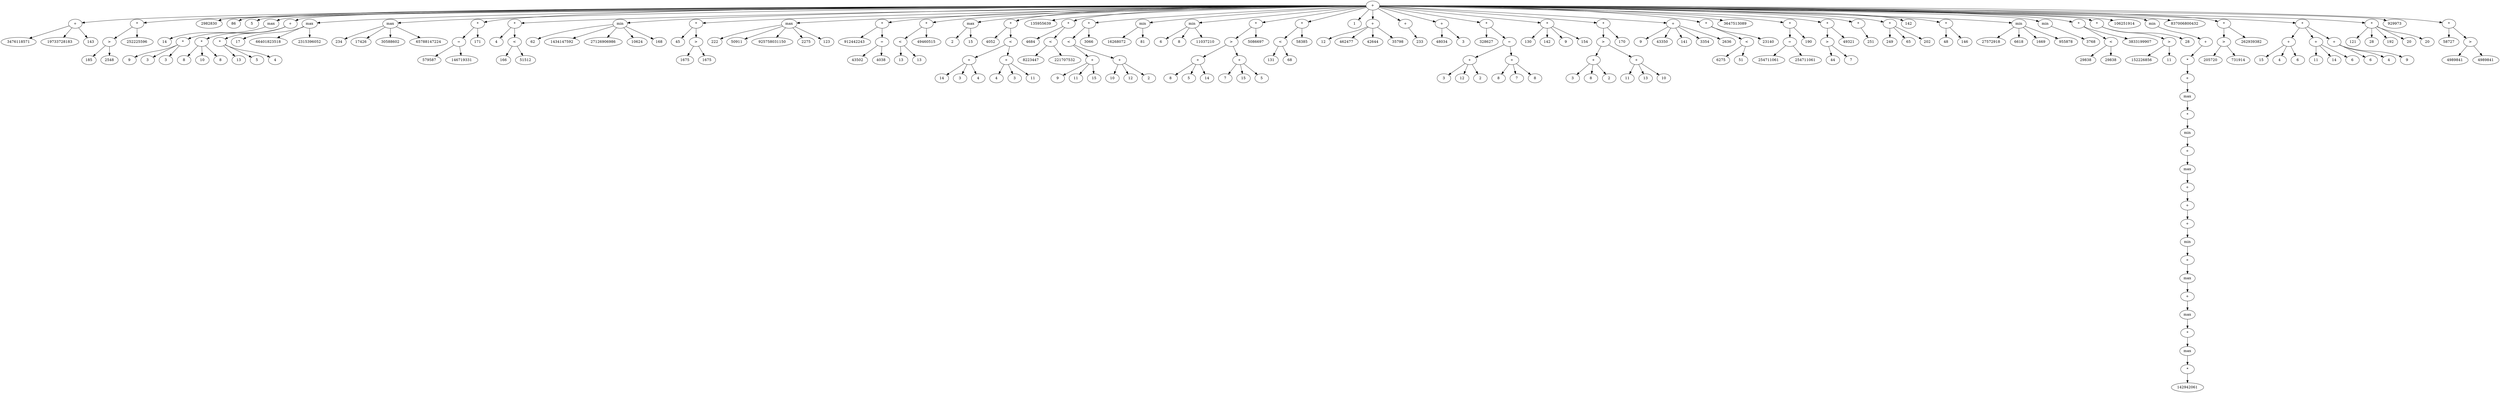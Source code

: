 digraph day16 {
g92940 [label="+", op="+", value=1922490999789];
"43u1pd" [label="+", op="+", value=23209846897];
"3nrbdo" [label=3476118571, op=val, value=3476118571];
"43u1pd" -> "3nrbdo";
bfz0ub [label=19733728183, op=val, value=19733728183];
"43u1pd" -> bfz0ub;
m1hylo [label=143, op=val, value=143];
"43u1pd" -> m1hylo;
g92940 -> "43u1pd";
x60tbs [label="*", op="*", value=0];
eqaf51 [label=">", op=">", value=0];
gd4qxn [label=185, op=val, value=185];
eqaf51 -> gd4qxn;
"9clx3y" [label=2548, op=val, value=2548];
eqaf51 -> "9clx3y";
x60tbs -> eqaf51;
xazma3 [label=252225596, op=val, value=252225596];
x60tbs -> xazma3;
g92940 -> x60tbs;
"5n0ujx" [label=2982830, op=val, value=2982830];
g92940 -> "5n0ujx";
"48v8vk" [label=86, op=val, value=86];
g92940 -> "48v8vk";
"9osdks" [label=5, op=val, value=5];
g92940 -> "9osdks";
g6igy0 [label=max, op=max, value=14];
xb2em4 [label=14, op=val, value=14];
g6igy0 -> xb2em4;
g92940 -> g6igy0;
nhnzfc [label="+", op="+", value=981];
cuqel8 [label="*", op="*", value=81];
"1accve" [label=9, op=val, value=9];
cuqel8 -> "1accve";
e8quqn [label=3, op=val, value=3];
cuqel8 -> e8quqn;
"2lyaee" [label=3, op=val, value=3];
cuqel8 -> "2lyaee";
nhnzfc -> cuqel8;
"6kzs7c" [label="*", op="*", value=640];
fpmk17 [label=8, op=val, value=8];
"6kzs7c" -> fpmk17;
t3rt17 [label=10, op=val, value=10];
"6kzs7c" -> t3rt17;
r4yylq [label=8, op=val, value=8];
"6kzs7c" -> r4yylq;
nhnzfc -> "6kzs7c";
"6aykdq" [label="*", op="*", value=260];
"7fi1jz" [label=13, op=val, value=13];
"6aykdq" -> "7fi1jz";
"57fmk2" [label=5, op=val, value=5];
"6aykdq" -> "57fmk2";
hkruh4 [label=4, op=val, value=4];
"6aykdq" -> hkruh4;
nhnzfc -> "6aykdq";
g92940 -> nhnzfc;
dytwfk [label=max, op=max, value=66401823518];
ld0nae [label=17, op=val, value=17];
dytwfk -> ld0nae;
s7wx3d [label=66401823518, op=val, value=66401823518];
dytwfk -> s7wx3d;
tiqow8 [label=2315396052, op=val, value=2315396052];
dytwfk -> tiqow8;
g92940 -> dytwfk;
yzwrzh [label=max, op=max, value=65788147224];
xe6zq7 [label=234, op=val, value=234];
yzwrzh -> xe6zq7;
f4vgr0 [label=17426, op=val, value=17426];
yzwrzh -> f4vgr0;
"1wbwjf" [label=30588602, op=val, value=30588602];
yzwrzh -> "1wbwjf";
c8luul [label=65788147224, op=val, value=65788147224];
yzwrzh -> c8luul;
g92940 -> yzwrzh;
lgfhjk [label="*", op="*", value=0];
f7pmvc [label="=", op="=", value=0];
yiadng [label=579587, op=val, value=579587];
f7pmvc -> yiadng;
zb4hkt [label=146719331, op=val, value=146719331];
f7pmvc -> zb4hkt;
lgfhjk -> f7pmvc;
oi650r [label=171, op=val, value=171];
lgfhjk -> oi650r;
g92940 -> lgfhjk;
dx87r5 [label="*", op="*", value=4];
jayt0t [label=4, op=val, value=4];
dx87r5 -> jayt0t;
wlz4rd [label="<", op="<", value=1];
qonklc [label=166, op=val, value=166];
wlz4rd -> qonklc;
iqfk3v [label=51512, op=val, value=51512];
wlz4rd -> iqfk3v;
dx87r5 -> wlz4rd;
g92940 -> dx87r5;
hossnb [label=min, op=min, value=62];
g7ao5i [label=62, op=val, value=62];
hossnb -> g7ao5i;
pty1gk [label=1434147592, op=val, value=1434147592];
hossnb -> pty1gk;
jkel3q [label=27126906986, op=val, value=27126906986];
hossnb -> jkel3q;
a95qww [label=10624, op=val, value=10624];
hossnb -> a95qww;
"3fy799" [label=168, op=val, value=168];
hossnb -> "3fy799";
g92940 -> hossnb;
t6l5fc [label="*", op="*", value=0];
"0bfsoc" [label=45, op=val, value=45];
t6l5fc -> "0bfsoc";
"2uuzhz" [label=">", op=">", value=0];
fi0ny9 [label=1675, op=val, value=1675];
"2uuzhz" -> fi0ny9;
"8rer9g" [label=1675, op=val, value=1675];
"2uuzhz" -> "8rer9g";
t6l5fc -> "2uuzhz";
g92940 -> t6l5fc;
bkkevm [label=max, op=max, value=925758031150];
fnlknc [label=222, op=val, value=222];
bkkevm -> fnlknc;
ofoj0w [label=50911, op=val, value=50911];
bkkevm -> ofoj0w;
"6fkjmw" [label=925758031150, op=val, value=925758031150];
bkkevm -> "6fkjmw";
udycr5 [label=2275, op=val, value=2275];
bkkevm -> udycr5;
"2rbber" [label=123, op=val, value=123];
bkkevm -> "2rbber";
g92940 -> bkkevm;
h07gk4 [label="*", op="*", value=0];
"8ryc54" [label=912442243, op=val, value=912442243];
h07gk4 -> "8ryc54";
olb2gl [label="=", op="=", value=0];
"1eic0u" [label=43502, op=val, value=43502];
olb2gl -> "1eic0u";
zlzqse [label=4038, op=val, value=4038];
olb2gl -> zlzqse;
h07gk4 -> olb2gl;
g92940 -> h07gk4;
"8ymov3" [label="*", op="*", value=0];
c3acqt [label="<", op="<", value=0];
bwvlon [label=13, op=val, value=13];
c3acqt -> bwvlon;
"9xd8iw" [label=13, op=val, value=13];
c3acqt -> "9xd8iw";
"8ymov3" -> c3acqt;
"5mgjb2" [label=49460515, op=val, value=49460515];
"8ymov3" -> "5mgjb2";
g92940 -> "8ymov3";
"6b138n" [label=max, op=max, value=15];
wah2y2 [label=2, op=val, value=2];
"6b138n" -> wah2y2;
zc0ysd [label=15, op=val, value=15];
"6b138n" -> zc0ysd;
g92940 -> "6b138n";
"2zi4q5" [label="*", op="*", value=0];
st9y4n [label=4052, op=val, value=4052];
"2zi4q5" -> st9y4n;
y2fmi9 [label="<", op="<", value=0];
noengq [label="+", op="+", value=21];
"0khgbc" [label=14, op=val, value=14];
noengq -> "0khgbc";
fh1ps4 [label=3, op=val, value=3];
noengq -> fh1ps4;
tunn9n [label=4, op=val, value=4];
noengq -> tunn9n;
y2fmi9 -> noengq;
xf25n3 [label="+", op="+", value=18];
u2jg7s [label=4, op=val, value=4];
xf25n3 -> u2jg7s;
vzvmjo [label=3, op=val, value=3];
xf25n3 -> vzvmjo;
"8pqtdy" [label=11, op=val, value=11];
xf25n3 -> "8pqtdy";
y2fmi9 -> xf25n3;
"2zi4q5" -> y2fmi9;
g92940 -> "2zi4q5";
rofjyq [label=135955639, op=val, value=135955639];
g92940 -> rofjyq;
"3xexvs" [label="*", op="*", value=4684];
b11af8 [label=4684, op=val, value=4684];
"3xexvs" -> b11af8;
"7x0l18" [label="<", op="<", value=1];
q85413 [label=8223447, op=val, value=8223447];
"7x0l18" -> q85413;
eamjgi [label=221707532, op=val, value=221707532];
"7x0l18" -> eamjgi;
"3xexvs" -> "7x0l18";
g92940 -> "3xexvs";
fkhwtk [label="*", op="*", value=0];
"33hs60" [label="<", op="<", value=0];
"4hibpq" [label="+", op="+", value=35];
"9t864t" [label=9, op=val, value=9];
"4hibpq" -> "9t864t";
"00lyyz" [label=11, op=val, value=11];
"4hibpq" -> "00lyyz";
vs9jke [label=15, op=val, value=15];
"4hibpq" -> vs9jke;
"33hs60" -> "4hibpq";
jsb85u [label="+", op="+", value=24];
hhk2j3 [label=10, op=val, value=10];
jsb85u -> hhk2j3;
wrlk3o [label=12, op=val, value=12];
jsb85u -> wrlk3o;
"0yo0re" [label=2, op=val, value=2];
jsb85u -> "0yo0re";
"33hs60" -> jsb85u;
fkhwtk -> "33hs60";
zy1k0w [label=3066, op=val, value=3066];
fkhwtk -> zy1k0w;
g92940 -> fkhwtk;
sb5uiq [label=min, op=min, value=81];
xhk2l1 [label=16268072, op=val, value=16268072];
sb5uiq -> xhk2l1;
q9f0yh [label=81, op=val, value=81];
sb5uiq -> q9f0yh;
g92940 -> sb5uiq;
pt5x1r [label=min, op=min, value=6];
u8fqvf [label=6, op=val, value=6];
pt5x1r -> u8fqvf;
honbxs [label=8, op=val, value=8];
pt5x1r -> honbxs;
sqj5gn [label=11037210, op=val, value=11037210];
pt5x1r -> sqj5gn;
g92940 -> pt5x1r;
rocprl [label="*", op="*", value=0];
w159ut [label=">", op=">", value=0];
tkdh2z [label="+", op="+", value=27];
dt75rm [label=8, op=val, value=8];
tkdh2z -> dt75rm;
xfdc3g [label=5, op=val, value=5];
tkdh2z -> xfdc3g;
"79rg3d" [label=14, op=val, value=14];
tkdh2z -> "79rg3d";
w159ut -> tkdh2z;
qqb8ut [label="+", op="+", value=27];
fz3x3u [label=7, op=val, value=7];
qqb8ut -> fz3x3u;
bz6dxe [label=15, op=val, value=15];
qqb8ut -> bz6dxe;
gu08aj [label=5, op=val, value=5];
qqb8ut -> gu08aj;
w159ut -> qqb8ut;
rocprl -> w159ut;
"3uep60" [label=5086697, op=val, value=5086697];
rocprl -> "3uep60";
g92940 -> rocprl;
x1db8c [label="*", op="*", value=0];
"6huqua" [label="<", op="<", value=0];
"54ms2c" [label=131, op=val, value=131];
"6huqua" -> "54ms2c";
"3jj5hb" [label=68, op=val, value=68];
"6huqua" -> "3jj5hb";
x1db8c -> "6huqua";
"4regdc" [label=58385, op=val, value=58385];
x1db8c -> "4regdc";
g92940 -> x1db8c;
"6penh4" [label=1, op=val, value=1];
g92940 -> "6penh4";
yyc29u [label="+", op="+", value=540931];
ovd95z [label=12, op=val, value=12];
yyc29u -> ovd95z;
j5lxb3 [label=462477, op=val, value=462477];
yyc29u -> j5lxb3;
ti3bom [label=42644, op=val, value=42644];
yyc29u -> ti3bom;
e517xr [label=35798, op=val, value=35798];
yyc29u -> e517xr;
g92940 -> yyc29u;
pvu084 [label="+", op="+", value=233];
a2vrkg [label=233, op=val, value=233];
pvu084 -> a2vrkg;
g92940 -> pvu084;
"6ihcxl" [label="+", op="+", value=48037];
e7lwh9 [label=48034, op=val, value=48034];
"6ihcxl" -> e7lwh9;
c3vvg8 [label=3, op=val, value=3];
"6ihcxl" -> c3vvg8;
g92940 -> "6ihcxl";
u645k0 [label="*", op="*", value=0];
ccdipc [label=328627, op=val, value=328627];
u645k0 -> ccdipc;
jlfppg [label="=", op="=", value=0];
a6vw7f [label="+", op="+", value=17];
tfzhil [label=3, op=val, value=3];
a6vw7f -> tfzhil;
riumlz [label=12, op=val, value=12];
a6vw7f -> riumlz;
imp8dl [label=2, op=val, value=2];
a6vw7f -> imp8dl;
jlfppg -> a6vw7f;
akfay3 [label="+", op="+", value=23];
"4qcfck" [label=8, op=val, value=8];
akfay3 -> "4qcfck";
c82lhi [label=7, op=val, value=7];
akfay3 -> c82lhi;
"6c2f9l" [label=8, op=val, value=8];
akfay3 -> "6c2f9l";
jlfppg -> akfay3;
u645k0 -> jlfppg;
g92940 -> u645k0;
"88qubl" [label="*", op="*", value=25585560];
n0fo2f [label=130, op=val, value=130];
"88qubl" -> n0fo2f;
"1c7tnh" [label=142, op=val, value=142];
"88qubl" -> "1c7tnh";
a8kq3x [label=9, op=val, value=9];
"88qubl" -> a8kq3x;
"86jozm" [label=154, op=val, value=154];
"88qubl" -> "86jozm";
g92940 -> "88qubl";
kp1vwo [label="*", op="*", value=0];
avb7gd [label=">", op=">", value=0];
sockkd [label="+", op="+", value=13];
vinkq1 [label=3, op=val, value=3];
sockkd -> vinkq1;
"35logs" [label=8, op=val, value=8];
sockkd -> "35logs";
h84bh8 [label=2, op=val, value=2];
sockkd -> h84bh8;
avb7gd -> sockkd;
jk6rm4 [label="+", op="+", value=34];
ashpvu [label=11, op=val, value=11];
jk6rm4 -> ashpvu;
"0btvzy" [label=13, op=val, value=13];
jk6rm4 -> "0btvzy";
cxi09t [label=10, op=val, value=10];
jk6rm4 -> cxi09t;
avb7gd -> jk6rm4;
kp1vwo -> avb7gd;
my6z07 [label=170, op=val, value=170];
kp1vwo -> my6z07;
g92940 -> kp1vwo;
vhlbbd [label="+", op="+", value=49490];
"6r4kw0" [label=9, op=val, value=9];
vhlbbd -> "6r4kw0";
gcfsv6 [label=43350, op=val, value=43350];
vhlbbd -> gcfsv6;
"3qdnj4" [label=141, op=val, value=141];
vhlbbd -> "3qdnj4";
"9g6fbl" [label=3354, op=val, value=3354];
vhlbbd -> "9g6fbl";
bomi3o [label=2636, op=val, value=2636];
vhlbbd -> bomi3o;
g92940 -> vhlbbd;
eiwuhk [label="*", op="*", value=0];
dwed56 [label="<", op="<", value=0];
te1e6f [label=6275, op=val, value=6275];
dwed56 -> te1e6f;
hxzbce [label=51, op=val, value=51];
dwed56 -> hxzbce;
eiwuhk -> dwed56;
rlqys1 [label=23140, op=val, value=23140];
eiwuhk -> rlqys1;
g92940 -> eiwuhk;
"2ex15t" [label=3647513089, op=val, value=3647513089];
g92940 -> "2ex15t";
p1ydhd [label="*", op="*", value=190];
"2hfetw" [label="=", op="=", value=1];
"6ohu2m" [label=254711061, op=val, value=254711061];
"2hfetw" -> "6ohu2m";
"68k17d" [label=254711061, op=val, value=254711061];
"2hfetw" -> "68k17d";
p1ydhd -> "2hfetw";
dazbki [label=190, op=val, value=190];
p1ydhd -> dazbki;
g92940 -> p1ydhd;
ffgdyu [label="*", op="*", value=49321];
fuy3rg [label=">", op=">", value=1];
txpf4r [label=44, op=val, value=44];
fuy3rg -> txpf4r;
psq954 [label=7, op=val, value=7];
fuy3rg -> psq954;
ffgdyu -> fuy3rg;
ma63t0 [label=49321, op=val, value=49321];
ffgdyu -> ma63t0;
g92940 -> ffgdyu;
ye5sq0 [label="*", op="*", value=251];
y5w3wf [label=251, op=val, value=251];
ye5sq0 -> y5w3wf;
g92940 -> ye5sq0;
"5tpz9z" [label="*", op="*", value=3269370];
kf2uip [label=249, op=val, value=249];
"5tpz9z" -> kf2uip;
aw78z0 [label=65, op=val, value=65];
"5tpz9z" -> aw78z0;
vorkrr [label=202, op=val, value=202];
"5tpz9z" -> vorkrr;
g92940 -> "5tpz9z";
"36u06l" [label=142, op=val, value=142];
g92940 -> "36u06l";
ksva39 [label="*", op="*", value=7008];
jjmkw6 [label=48, op=val, value=48];
ksva39 -> jjmkw6;
p9vv45 [label=146, op=val, value=146];
ksva39 -> p9vv45;
g92940 -> ksva39;
"4leyqp" [label=min, op=min, value=1669];
kr6aye [label=27572918, op=val, value=27572918];
"4leyqp" -> kr6aye;
loiwl0 [label=6618, op=val, value=6618];
"4leyqp" -> loiwl0;
a2ltlq [label=1669, op=val, value=1669];
"4leyqp" -> a2ltlq;
"27oapi" [label=955878, op=val, value=955878];
"4leyqp" -> "27oapi";
g92940 -> "4leyqp";
t20e6y [label=min, op=min, value=3768];
u92o7s [label=3768, op=val, value=3768];
t20e6y -> u92o7s;
g92940 -> t20e6y;
"18rb9d" [label="*", op="*", value=0];
"0p2qv1" [label="<", op="<", value=0];
o0tt2n [label=29838, op=val, value=29838];
"0p2qv1" -> o0tt2n;
tieetd [label=29838, op=val, value=29838];
"0p2qv1" -> tieetd;
"18rb9d" -> "0p2qv1";
lgh0ye [label=3833199907, op=val, value=3833199907];
"18rb9d" -> lgh0ye;
g92940 -> "18rb9d";
gq85n0 [label="*", op="*", value=28];
v7l4g9 [label=">", op=">", value=1];
t9mchl [label=152226856, op=val, value=152226856];
v7l4g9 -> t9mchl;
waqv8p [label=11, op=val, value=11];
v7l4g9 -> waqv8p;
gq85n0 -> v7l4g9;
e4inhp [label=28, op=val, value=28];
gq85n0 -> e4inhp;
g92940 -> gq85n0;
"39c96l" [label=106251914, op=val, value=106251914];
g92940 -> "39c96l";
"125lj5" [label=min, op=min, value=142942061];
"1tg3dx" [label="+", op="+", value=142942061];
xgza34 [label="*", op="*", value=142942061];
ov05ci [label="+", op="+", value=142942061];
ebpyjd [label=max, op=max, value=142942061];
dog4n8 [label="*", op="*", value=142942061];
cq4hj0 [label=min, op=min, value=142942061];
swst97 [label="+", op="+", value=142942061];
zht95s [label=max, op=max, value=142942061];
qnmij2 [label="+", op="+", value=142942061];
"6mqito" [label="+", op="+", value=142942061];
j82zga [label="+", op="+", value=142942061];
"5v9kzv" [label=min, op=min, value=142942061];
f9yaib [label="+", op="+", value=142942061];
"70w6z7" [label=max, op=max, value=142942061];
y94rg2 [label="+", op="+", value=142942061];
"6yr9nz" [label=max, op=max, value=142942061];
"1dk1b1" [label="*", op="*", value=142942061];
"8enr29" [label=max, op=max, value=142942061];
q5v6dz [label="*", op="*", value=142942061];
pqudrn [label=142942061, op=val, value=142942061];
q5v6dz -> pqudrn;
"8enr29" -> q5v6dz;
"1dk1b1" -> "8enr29";
"6yr9nz" -> "1dk1b1";
y94rg2 -> "6yr9nz";
"70w6z7" -> y94rg2;
f9yaib -> "70w6z7";
"5v9kzv" -> f9yaib;
j82zga -> "5v9kzv";
"6mqito" -> j82zga;
qnmij2 -> "6mqito";
zht95s -> qnmij2;
swst97 -> zht95s;
cq4hj0 -> swst97;
dog4n8 -> cq4hj0;
ebpyjd -> dog4n8;
ov05ci -> ebpyjd;
xgza34 -> ov05ci;
"1tg3dx" -> xgza34;
"125lj5" -> "1tg3dx";
g92940 -> "125lj5";
"6088i1" [label=837006800432, op=val, value=837006800432];
g92940 -> "6088i1";
"20bix0" [label="*", op="*", value=0];
ho6q5u [label=">", op=">", value=0];
k5k1tj [label=205720, op=val, value=205720];
ho6q5u -> k5k1tj;
esjjbv [label=731914, op=val, value=731914];
ho6q5u -> esjjbv;
"20bix0" -> ho6q5u;
nd6e7b [label=262939382, op=val, value=262939382];
"20bix0" -> nd6e7b;
g92940 -> "20bix0";
jlyeeh [label="*", op="*", value=14725];
qb6r17 [label="+", op="+", value=25];
yu0neq [label=15, op=val, value=15];
qb6r17 -> yu0neq;
"78fhs9" [label=4, op=val, value=4];
qb6r17 -> "78fhs9";
ptzr40 [label=6, op=val, value=6];
qb6r17 -> ptzr40;
jlyeeh -> qb6r17;
u12bzw [label="+", op="+", value=31];
qdlc6k [label=11, op=val, value=11];
u12bzw -> qdlc6k;
k7y4uh [label=14, op=val, value=14];
u12bzw -> k7y4uh;
z7t856 [label=6, op=val, value=6];
u12bzw -> z7t856;
jlyeeh -> u12bzw;
c6pv69 [label="+", op="+", value=19];
bbf9lg [label=6, op=val, value=6];
c6pv69 -> bbf9lg;
xh46bn [label=4, op=val, value=4];
c6pv69 -> xh46bn;
c8g90e [label=9, op=val, value=9];
c6pv69 -> c8g90e;
jlyeeh -> c6pv69;
g92940 -> jlyeeh;
fmu7sv [label="*", op="*", value=260198400];
"27960q" [label=121, op=val, value=121];
fmu7sv -> "27960q";
vuczgo [label=28, op=val, value=28];
fmu7sv -> vuczgo;
nftt7w [label=192, op=val, value=192];
fmu7sv -> nftt7w;
jw7bqc [label=20, op=val, value=20];
fmu7sv -> jw7bqc;
s1rto7 [label=20, op=val, value=20];
fmu7sv -> s1rto7;
g92940 -> fmu7sv;
e4xtrr [label=929973, op=val, value=929973];
g92940 -> e4xtrr;
qjczn5 [label="*", op="*", value=0];
l0dcpw [label=58727, op=val, value=58727];
qjczn5 -> l0dcpw;
g4qwyo [label=">", op=">", value=0];
emj8rt [label=4989841, op=val, value=4989841];
g4qwyo -> emj8rt;
"2wkvw8" [label=4989841, op=val, value=4989841];
g4qwyo -> "2wkvw8";
qjczn5 -> g4qwyo;
g92940 -> qjczn5;
}

